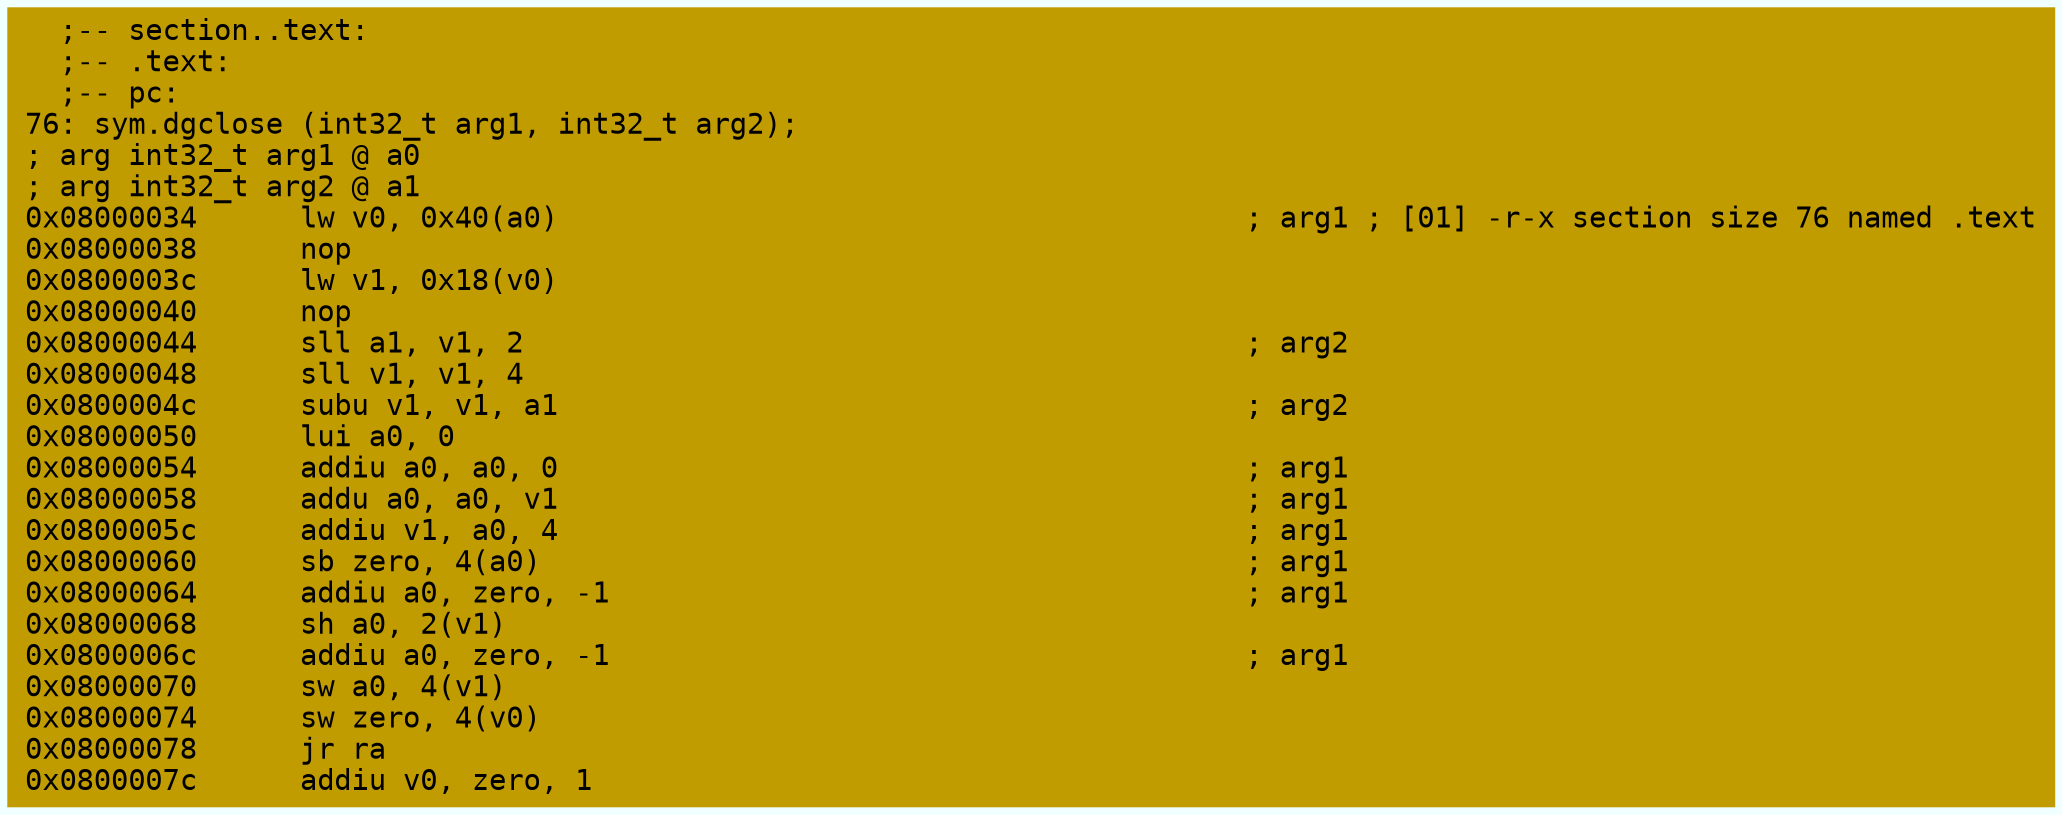 digraph code {
	graph [bgcolor=azure fontsize=8 fontname="Courier" splines="ortho"];
	node [fillcolor=gray style=filled shape=box];
	edge [arrowhead="normal"];
	"0x08000034" [URL="sym.dgclose/0x08000034", fillcolor="#c19c00",color="#c19c00", fontname="Courier",label="  ;-- section..text:\l  ;-- .text:\l  ;-- pc:\l76: sym.dgclose (int32_t arg1, int32_t arg2);\l; arg int32_t arg1 @ a0\l; arg int32_t arg2 @ a1\l0x08000034      lw v0, 0x40(a0)                                        ; arg1 ; [01] -r-x section size 76 named .text\l0x08000038      nop\l0x0800003c      lw v1, 0x18(v0)\l0x08000040      nop\l0x08000044      sll a1, v1, 2                                          ; arg2\l0x08000048      sll v1, v1, 4\l0x0800004c      subu v1, v1, a1                                        ; arg2\l0x08000050      lui a0, 0\l0x08000054      addiu a0, a0, 0                                        ; arg1\l0x08000058      addu a0, a0, v1                                        ; arg1\l0x0800005c      addiu v1, a0, 4                                        ; arg1\l0x08000060      sb zero, 4(a0)                                         ; arg1\l0x08000064      addiu a0, zero, -1                                     ; arg1\l0x08000068      sh a0, 2(v1)\l0x0800006c      addiu a0, zero, -1                                     ; arg1\l0x08000070      sw a0, 4(v1)\l0x08000074      sw zero, 4(v0)\l0x08000078      jr ra\l0x0800007c      addiu v0, zero, 1\l"]
}
